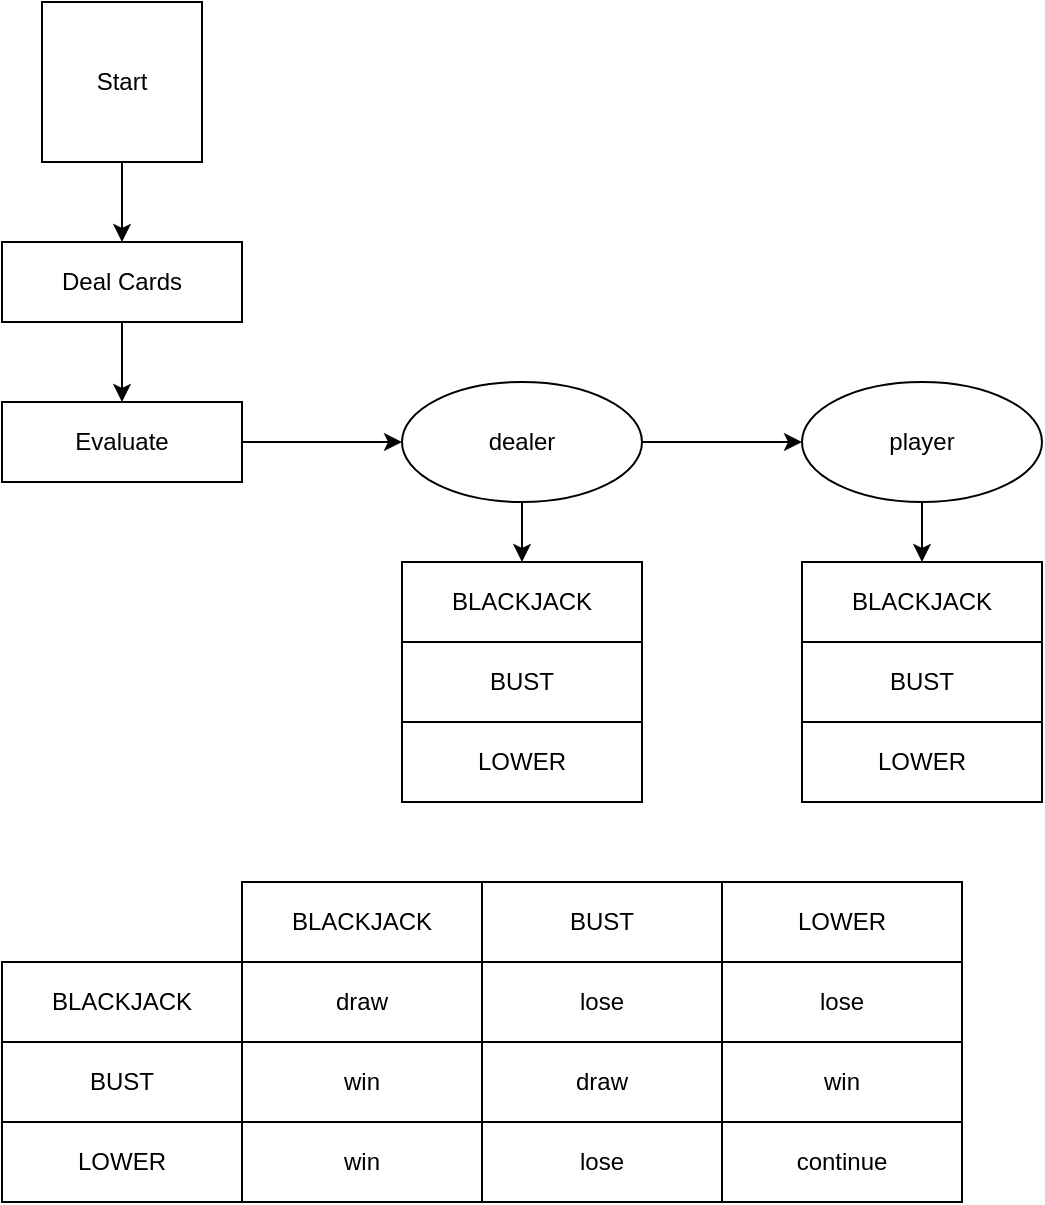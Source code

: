 <mxfile version="15.5.8" type="device"><diagram id="nCXX8o4fp9qmzGv2nUSF" name="Page-1"><mxGraphModel dx="1422" dy="790" grid="1" gridSize="10" guides="1" tooltips="1" connect="1" arrows="1" fold="1" page="1" pageScale="1" pageWidth="850" pageHeight="1100" math="0" shadow="0"><root><mxCell id="0"/><mxCell id="1" parent="0"/><mxCell id="M4_loUJlWguYc6BGnJEH-3" value="" style="edgeStyle=orthogonalEdgeStyle;rounded=0;orthogonalLoop=1;jettySize=auto;html=1;" edge="1" parent="1" source="M4_loUJlWguYc6BGnJEH-1" target="M4_loUJlWguYc6BGnJEH-2"><mxGeometry relative="1" as="geometry"/></mxCell><mxCell id="M4_loUJlWguYc6BGnJEH-1" value="&lt;div&gt;Start&lt;/div&gt;" style="whiteSpace=wrap;html=1;aspect=fixed;" vertex="1" parent="1"><mxGeometry x="60" y="40" width="80" height="80" as="geometry"/></mxCell><mxCell id="M4_loUJlWguYc6BGnJEH-5" value="" style="edgeStyle=orthogonalEdgeStyle;rounded=0;orthogonalLoop=1;jettySize=auto;html=1;" edge="1" parent="1" source="M4_loUJlWguYc6BGnJEH-2" target="M4_loUJlWguYc6BGnJEH-4"><mxGeometry relative="1" as="geometry"/></mxCell><mxCell id="M4_loUJlWguYc6BGnJEH-2" value="Deal Cards" style="whiteSpace=wrap;html=1;" vertex="1" parent="1"><mxGeometry x="40" y="160" width="120" height="40" as="geometry"/></mxCell><mxCell id="M4_loUJlWguYc6BGnJEH-13" value="" style="edgeStyle=orthogonalEdgeStyle;rounded=0;orthogonalLoop=1;jettySize=auto;html=1;" edge="1" parent="1" source="M4_loUJlWguYc6BGnJEH-4" target="M4_loUJlWguYc6BGnJEH-12"><mxGeometry relative="1" as="geometry"/></mxCell><mxCell id="M4_loUJlWguYc6BGnJEH-4" value="Evaluate" style="whiteSpace=wrap;html=1;" vertex="1" parent="1"><mxGeometry x="40" y="240" width="120" height="40" as="geometry"/></mxCell><mxCell id="M4_loUJlWguYc6BGnJEH-15" value="" style="edgeStyle=orthogonalEdgeStyle;rounded=0;orthogonalLoop=1;jettySize=auto;html=1;" edge="1" parent="1" source="M4_loUJlWguYc6BGnJEH-12" target="M4_loUJlWguYc6BGnJEH-14"><mxGeometry relative="1" as="geometry"/></mxCell><mxCell id="M4_loUJlWguYc6BGnJEH-17" value="" style="edgeStyle=orthogonalEdgeStyle;rounded=0;orthogonalLoop=1;jettySize=auto;html=1;" edge="1" parent="1" source="M4_loUJlWguYc6BGnJEH-12" target="M4_loUJlWguYc6BGnJEH-16"><mxGeometry relative="1" as="geometry"/></mxCell><mxCell id="M4_loUJlWguYc6BGnJEH-12" value="dealer" style="ellipse;whiteSpace=wrap;html=1;" vertex="1" parent="1"><mxGeometry x="240" y="230" width="120" height="60" as="geometry"/></mxCell><mxCell id="M4_loUJlWguYc6BGnJEH-25" value="" style="edgeStyle=orthogonalEdgeStyle;rounded=0;orthogonalLoop=1;jettySize=auto;html=1;" edge="1" parent="1" source="M4_loUJlWguYc6BGnJEH-14" target="M4_loUJlWguYc6BGnJEH-24"><mxGeometry relative="1" as="geometry"/></mxCell><mxCell id="M4_loUJlWguYc6BGnJEH-14" value="player" style="ellipse;whiteSpace=wrap;html=1;" vertex="1" parent="1"><mxGeometry x="440" y="230" width="120" height="60" as="geometry"/></mxCell><mxCell id="M4_loUJlWguYc6BGnJEH-16" value="BLACKJACK" style="whiteSpace=wrap;html=1;" vertex="1" parent="1"><mxGeometry x="240" y="320" width="120" height="40" as="geometry"/></mxCell><mxCell id="M4_loUJlWguYc6BGnJEH-18" value="BUST" style="whiteSpace=wrap;html=1;" vertex="1" parent="1"><mxGeometry x="240" y="360" width="120" height="40" as="geometry"/></mxCell><mxCell id="M4_loUJlWguYc6BGnJEH-19" value="LOWER" style="whiteSpace=wrap;html=1;" vertex="1" parent="1"><mxGeometry x="240" y="400" width="120" height="40" as="geometry"/></mxCell><mxCell id="M4_loUJlWguYc6BGnJEH-21" value="BUST" style="whiteSpace=wrap;html=1;" vertex="1" parent="1"><mxGeometry x="440" y="360" width="120" height="40" as="geometry"/></mxCell><mxCell id="M4_loUJlWguYc6BGnJEH-22" value="LOWER" style="whiteSpace=wrap;html=1;" vertex="1" parent="1"><mxGeometry x="440" y="400" width="120" height="40" as="geometry"/></mxCell><mxCell id="M4_loUJlWguYc6BGnJEH-24" value="BLACKJACK" style="whiteSpace=wrap;html=1;" vertex="1" parent="1"><mxGeometry x="440" y="320" width="120" height="40" as="geometry"/></mxCell><mxCell id="M4_loUJlWguYc6BGnJEH-26" value="BUST" style="whiteSpace=wrap;html=1;" vertex="1" parent="1"><mxGeometry x="40" y="560" width="120" height="40" as="geometry"/></mxCell><mxCell id="M4_loUJlWguYc6BGnJEH-27" value="LOWER" style="whiteSpace=wrap;html=1;" vertex="1" parent="1"><mxGeometry x="40" y="600" width="120" height="40" as="geometry"/></mxCell><mxCell id="M4_loUJlWguYc6BGnJEH-28" value="BLACKJACK" style="whiteSpace=wrap;html=1;" vertex="1" parent="1"><mxGeometry x="40" y="520" width="120" height="40" as="geometry"/></mxCell><mxCell id="M4_loUJlWguYc6BGnJEH-29" value="BUST" style="whiteSpace=wrap;html=1;" vertex="1" parent="1"><mxGeometry x="280" y="480" width="120" height="40" as="geometry"/></mxCell><mxCell id="M4_loUJlWguYc6BGnJEH-30" value="LOWER" style="whiteSpace=wrap;html=1;" vertex="1" parent="1"><mxGeometry x="400" y="480" width="120" height="40" as="geometry"/></mxCell><mxCell id="M4_loUJlWguYc6BGnJEH-31" value="BLACKJACK" style="whiteSpace=wrap;html=1;" vertex="1" parent="1"><mxGeometry x="160" y="480" width="120" height="40" as="geometry"/></mxCell><mxCell id="M4_loUJlWguYc6BGnJEH-34" value="draw" style="whiteSpace=wrap;html=1;" vertex="1" parent="1"><mxGeometry x="160" y="520" width="120" height="40" as="geometry"/></mxCell><mxCell id="M4_loUJlWguYc6BGnJEH-35" value="win" style="whiteSpace=wrap;html=1;" vertex="1" parent="1"><mxGeometry x="160" y="560" width="120" height="40" as="geometry"/></mxCell><mxCell id="M4_loUJlWguYc6BGnJEH-36" value="win" style="whiteSpace=wrap;html=1;" vertex="1" parent="1"><mxGeometry x="160" y="600" width="120" height="40" as="geometry"/></mxCell><mxCell id="M4_loUJlWguYc6BGnJEH-37" value="lose" style="whiteSpace=wrap;html=1;" vertex="1" parent="1"><mxGeometry x="280" y="520" width="120" height="40" as="geometry"/></mxCell><mxCell id="M4_loUJlWguYc6BGnJEH-38" value="draw" style="whiteSpace=wrap;html=1;" vertex="1" parent="1"><mxGeometry x="280" y="560" width="120" height="40" as="geometry"/></mxCell><mxCell id="M4_loUJlWguYc6BGnJEH-39" value="lose" style="whiteSpace=wrap;html=1;" vertex="1" parent="1"><mxGeometry x="280" y="600" width="120" height="40" as="geometry"/></mxCell><mxCell id="M4_loUJlWguYc6BGnJEH-40" value="lose" style="whiteSpace=wrap;html=1;" vertex="1" parent="1"><mxGeometry x="400" y="520" width="120" height="40" as="geometry"/></mxCell><mxCell id="M4_loUJlWguYc6BGnJEH-41" value="win" style="whiteSpace=wrap;html=1;" vertex="1" parent="1"><mxGeometry x="400" y="560" width="120" height="40" as="geometry"/></mxCell><mxCell id="M4_loUJlWguYc6BGnJEH-42" value="continue" style="whiteSpace=wrap;html=1;" vertex="1" parent="1"><mxGeometry x="400" y="600" width="120" height="40" as="geometry"/></mxCell></root></mxGraphModel></diagram></mxfile>